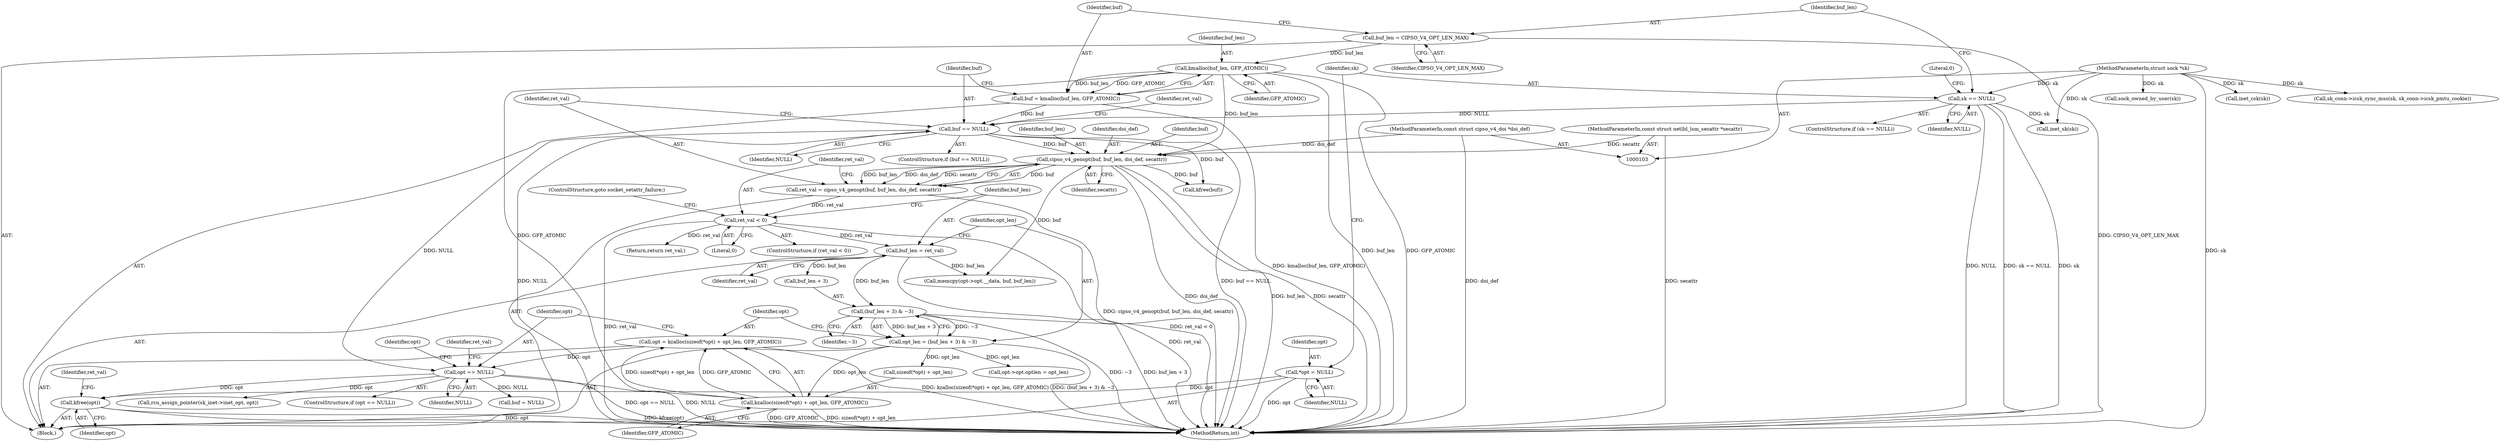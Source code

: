 digraph "0_linux_f6d8bd051c391c1c0458a30b2a7abcd939329259_10@API" {
"1000283" [label="(Call,kfree(opt))"];
"1000121" [label="(Call,*opt = NULL)"];
"1000182" [label="(Call,opt == NULL)"];
"1000172" [label="(Call,opt = kzalloc(sizeof(*opt) + opt_len, GFP_ATOMIC))"];
"1000174" [label="(Call,kzalloc(sizeof(*opt) + opt_len, GFP_ATOMIC))"];
"1000165" [label="(Call,opt_len = (buf_len + 3) & ~3)"];
"1000167" [label="(Call,(buf_len + 3) & ~3)"];
"1000162" [label="(Call,buf_len = ret_val)"];
"1000158" [label="(Call,ret_val < 0)"];
"1000150" [label="(Call,ret_val = cipso_v4_genopt(buf, buf_len, doi_def, secattr))"];
"1000152" [label="(Call,cipso_v4_genopt(buf, buf_len, doi_def, secattr))"];
"1000141" [label="(Call,buf == NULL)"];
"1000135" [label="(Call,buf = kmalloc(buf_len, GFP_ATOMIC))"];
"1000137" [label="(Call,kmalloc(buf_len, GFP_ATOMIC))"];
"1000132" [label="(Call,buf_len = CIPSO_V4_OPT_LEN_MAX)"];
"1000127" [label="(Call,sk == NULL)"];
"1000104" [label="(MethodParameterIn,struct sock *sk)"];
"1000105" [label="(MethodParameterIn,const struct cipso_v4_doi *doi_def)"];
"1000106" [label="(MethodParameterIn,const struct netlbl_lsm_secattr *secattr)"];
"1000168" [label="(Call,buf_len + 3)"];
"1000128" [label="(Identifier,sk)"];
"1000154" [label="(Identifier,buf_len)"];
"1000142" [label="(Identifier,buf)"];
"1000135" [label="(Call,buf = kmalloc(buf_len, GFP_ATOMIC))"];
"1000287" [label="(MethodReturn,int)"];
"1000260" [label="(Call,sk_conn->icsk_sync_mss(sk, sk_conn->icsk_pmtu_cookie))"];
"1000138" [label="(Identifier,buf_len)"];
"1000175" [label="(Call,sizeof(*opt) + opt_len)"];
"1000182" [label="(Call,opt == NULL)"];
"1000163" [label="(Identifier,buf_len)"];
"1000229" [label="(Call,sock_owned_by_user(sk))"];
"1000155" [label="(Identifier,doi_def)"];
"1000122" [label="(Identifier,opt)"];
"1000216" [label="(Call,buf = NULL)"];
"1000139" [label="(Identifier,GFP_ATOMIC)"];
"1000174" [label="(Call,kzalloc(sizeof(*opt) + opt_len, GFP_ATOMIC))"];
"1000171" [label="(Identifier,~3)"];
"1000166" [label="(Identifier,opt_len)"];
"1000152" [label="(Call,cipso_v4_genopt(buf, buf_len, doi_def, secattr))"];
"1000159" [label="(Identifier,ret_val)"];
"1000140" [label="(ControlStructure,if (buf == NULL))"];
"1000162" [label="(Call,buf_len = ret_val)"];
"1000265" [label="(Call,rcu_assign_pointer(sk_inet->inet_opt, opt))"];
"1000187" [label="(Identifier,ret_val)"];
"1000284" [label="(Identifier,opt)"];
"1000181" [label="(ControlStructure,if (opt == NULL))"];
"1000180" [label="(Identifier,GFP_ATOMIC)"];
"1000161" [label="(ControlStructure,goto socket_setattr_failure;)"];
"1000151" [label="(Identifier,ret_val)"];
"1000285" [label="(Return,return ret_val;)"];
"1000131" [label="(Literal,0)"];
"1000281" [label="(Call,kfree(buf))"];
"1000104" [label="(MethodParameterIn,struct sock *sk)"];
"1000153" [label="(Identifier,buf)"];
"1000143" [label="(Identifier,NULL)"];
"1000107" [label="(Block,)"];
"1000160" [label="(Literal,0)"];
"1000150" [label="(Call,ret_val = cipso_v4_genopt(buf, buf_len, doi_def, secattr))"];
"1000137" [label="(Call,kmalloc(buf_len, GFP_ATOMIC))"];
"1000173" [label="(Identifier,opt)"];
"1000164" [label="(Identifier,ret_val)"];
"1000238" [label="(Call,inet_csk(sk))"];
"1000127" [label="(Call,sk == NULL)"];
"1000132" [label="(Call,buf_len = CIPSO_V4_OPT_LEN_MAX)"];
"1000165" [label="(Call,opt_len = (buf_len + 3) & ~3)"];
"1000221" [label="(Call,inet_sk(sk))"];
"1000199" [label="(Call,opt->opt.optlen = opt_len)"];
"1000146" [label="(Identifier,ret_val)"];
"1000141" [label="(Call,buf == NULL)"];
"1000121" [label="(Call,*opt = NULL)"];
"1000156" [label="(Identifier,secattr)"];
"1000286" [label="(Identifier,ret_val)"];
"1000194" [label="(Identifier,opt)"];
"1000105" [label="(MethodParameterIn,const struct cipso_v4_doi *doi_def)"];
"1000106" [label="(MethodParameterIn,const struct netlbl_lsm_secattr *secattr)"];
"1000283" [label="(Call,kfree(opt))"];
"1000123" [label="(Identifier,NULL)"];
"1000184" [label="(Identifier,NULL)"];
"1000158" [label="(Call,ret_val < 0)"];
"1000191" [label="(Call,memcpy(opt->opt.__data, buf, buf_len))"];
"1000136" [label="(Identifier,buf)"];
"1000133" [label="(Identifier,buf_len)"];
"1000126" [label="(ControlStructure,if (sk == NULL))"];
"1000183" [label="(Identifier,opt)"];
"1000167" [label="(Call,(buf_len + 3) & ~3)"];
"1000157" [label="(ControlStructure,if (ret_val < 0))"];
"1000134" [label="(Identifier,CIPSO_V4_OPT_LEN_MAX)"];
"1000129" [label="(Identifier,NULL)"];
"1000172" [label="(Call,opt = kzalloc(sizeof(*opt) + opt_len, GFP_ATOMIC))"];
"1000283" -> "1000107"  [label="AST: "];
"1000283" -> "1000284"  [label="CFG: "];
"1000284" -> "1000283"  [label="AST: "];
"1000286" -> "1000283"  [label="CFG: "];
"1000283" -> "1000287"  [label="DDG: opt"];
"1000283" -> "1000287"  [label="DDG: kfree(opt)"];
"1000121" -> "1000283"  [label="DDG: opt"];
"1000182" -> "1000283"  [label="DDG: opt"];
"1000121" -> "1000107"  [label="AST: "];
"1000121" -> "1000123"  [label="CFG: "];
"1000122" -> "1000121"  [label="AST: "];
"1000123" -> "1000121"  [label="AST: "];
"1000128" -> "1000121"  [label="CFG: "];
"1000121" -> "1000287"  [label="DDG: opt"];
"1000182" -> "1000181"  [label="AST: "];
"1000182" -> "1000184"  [label="CFG: "];
"1000183" -> "1000182"  [label="AST: "];
"1000184" -> "1000182"  [label="AST: "];
"1000187" -> "1000182"  [label="CFG: "];
"1000194" -> "1000182"  [label="CFG: "];
"1000182" -> "1000287"  [label="DDG: opt == NULL"];
"1000182" -> "1000287"  [label="DDG: NULL"];
"1000172" -> "1000182"  [label="DDG: opt"];
"1000141" -> "1000182"  [label="DDG: NULL"];
"1000182" -> "1000216"  [label="DDG: NULL"];
"1000182" -> "1000265"  [label="DDG: opt"];
"1000172" -> "1000107"  [label="AST: "];
"1000172" -> "1000174"  [label="CFG: "];
"1000173" -> "1000172"  [label="AST: "];
"1000174" -> "1000172"  [label="AST: "];
"1000183" -> "1000172"  [label="CFG: "];
"1000172" -> "1000287"  [label="DDG: kzalloc(sizeof(*opt) + opt_len, GFP_ATOMIC)"];
"1000174" -> "1000172"  [label="DDG: sizeof(*opt) + opt_len"];
"1000174" -> "1000172"  [label="DDG: GFP_ATOMIC"];
"1000174" -> "1000180"  [label="CFG: "];
"1000175" -> "1000174"  [label="AST: "];
"1000180" -> "1000174"  [label="AST: "];
"1000174" -> "1000287"  [label="DDG: GFP_ATOMIC"];
"1000174" -> "1000287"  [label="DDG: sizeof(*opt) + opt_len"];
"1000165" -> "1000174"  [label="DDG: opt_len"];
"1000137" -> "1000174"  [label="DDG: GFP_ATOMIC"];
"1000165" -> "1000107"  [label="AST: "];
"1000165" -> "1000167"  [label="CFG: "];
"1000166" -> "1000165"  [label="AST: "];
"1000167" -> "1000165"  [label="AST: "];
"1000173" -> "1000165"  [label="CFG: "];
"1000165" -> "1000287"  [label="DDG: (buf_len + 3) & ~3"];
"1000167" -> "1000165"  [label="DDG: buf_len + 3"];
"1000167" -> "1000165"  [label="DDG: ~3"];
"1000165" -> "1000175"  [label="DDG: opt_len"];
"1000165" -> "1000199"  [label="DDG: opt_len"];
"1000167" -> "1000171"  [label="CFG: "];
"1000168" -> "1000167"  [label="AST: "];
"1000171" -> "1000167"  [label="AST: "];
"1000167" -> "1000287"  [label="DDG: buf_len + 3"];
"1000167" -> "1000287"  [label="DDG: ~3"];
"1000162" -> "1000167"  [label="DDG: buf_len"];
"1000162" -> "1000107"  [label="AST: "];
"1000162" -> "1000164"  [label="CFG: "];
"1000163" -> "1000162"  [label="AST: "];
"1000164" -> "1000162"  [label="AST: "];
"1000166" -> "1000162"  [label="CFG: "];
"1000162" -> "1000287"  [label="DDG: ret_val"];
"1000158" -> "1000162"  [label="DDG: ret_val"];
"1000162" -> "1000168"  [label="DDG: buf_len"];
"1000162" -> "1000191"  [label="DDG: buf_len"];
"1000158" -> "1000157"  [label="AST: "];
"1000158" -> "1000160"  [label="CFG: "];
"1000159" -> "1000158"  [label="AST: "];
"1000160" -> "1000158"  [label="AST: "];
"1000161" -> "1000158"  [label="CFG: "];
"1000163" -> "1000158"  [label="CFG: "];
"1000158" -> "1000287"  [label="DDG: ret_val"];
"1000158" -> "1000287"  [label="DDG: ret_val < 0"];
"1000150" -> "1000158"  [label="DDG: ret_val"];
"1000158" -> "1000285"  [label="DDG: ret_val"];
"1000150" -> "1000107"  [label="AST: "];
"1000150" -> "1000152"  [label="CFG: "];
"1000151" -> "1000150"  [label="AST: "];
"1000152" -> "1000150"  [label="AST: "];
"1000159" -> "1000150"  [label="CFG: "];
"1000150" -> "1000287"  [label="DDG: cipso_v4_genopt(buf, buf_len, doi_def, secattr)"];
"1000152" -> "1000150"  [label="DDG: buf"];
"1000152" -> "1000150"  [label="DDG: buf_len"];
"1000152" -> "1000150"  [label="DDG: doi_def"];
"1000152" -> "1000150"  [label="DDG: secattr"];
"1000152" -> "1000156"  [label="CFG: "];
"1000153" -> "1000152"  [label="AST: "];
"1000154" -> "1000152"  [label="AST: "];
"1000155" -> "1000152"  [label="AST: "];
"1000156" -> "1000152"  [label="AST: "];
"1000152" -> "1000287"  [label="DDG: doi_def"];
"1000152" -> "1000287"  [label="DDG: buf_len"];
"1000152" -> "1000287"  [label="DDG: secattr"];
"1000141" -> "1000152"  [label="DDG: buf"];
"1000137" -> "1000152"  [label="DDG: buf_len"];
"1000105" -> "1000152"  [label="DDG: doi_def"];
"1000106" -> "1000152"  [label="DDG: secattr"];
"1000152" -> "1000191"  [label="DDG: buf"];
"1000152" -> "1000281"  [label="DDG: buf"];
"1000141" -> "1000140"  [label="AST: "];
"1000141" -> "1000143"  [label="CFG: "];
"1000142" -> "1000141"  [label="AST: "];
"1000143" -> "1000141"  [label="AST: "];
"1000146" -> "1000141"  [label="CFG: "];
"1000151" -> "1000141"  [label="CFG: "];
"1000141" -> "1000287"  [label="DDG: buf == NULL"];
"1000141" -> "1000287"  [label="DDG: NULL"];
"1000135" -> "1000141"  [label="DDG: buf"];
"1000127" -> "1000141"  [label="DDG: NULL"];
"1000141" -> "1000281"  [label="DDG: buf"];
"1000135" -> "1000107"  [label="AST: "];
"1000135" -> "1000137"  [label="CFG: "];
"1000136" -> "1000135"  [label="AST: "];
"1000137" -> "1000135"  [label="AST: "];
"1000142" -> "1000135"  [label="CFG: "];
"1000135" -> "1000287"  [label="DDG: kmalloc(buf_len, GFP_ATOMIC)"];
"1000137" -> "1000135"  [label="DDG: buf_len"];
"1000137" -> "1000135"  [label="DDG: GFP_ATOMIC"];
"1000137" -> "1000139"  [label="CFG: "];
"1000138" -> "1000137"  [label="AST: "];
"1000139" -> "1000137"  [label="AST: "];
"1000137" -> "1000287"  [label="DDG: GFP_ATOMIC"];
"1000137" -> "1000287"  [label="DDG: buf_len"];
"1000132" -> "1000137"  [label="DDG: buf_len"];
"1000132" -> "1000107"  [label="AST: "];
"1000132" -> "1000134"  [label="CFG: "];
"1000133" -> "1000132"  [label="AST: "];
"1000134" -> "1000132"  [label="AST: "];
"1000136" -> "1000132"  [label="CFG: "];
"1000132" -> "1000287"  [label="DDG: CIPSO_V4_OPT_LEN_MAX"];
"1000127" -> "1000126"  [label="AST: "];
"1000127" -> "1000129"  [label="CFG: "];
"1000128" -> "1000127"  [label="AST: "];
"1000129" -> "1000127"  [label="AST: "];
"1000131" -> "1000127"  [label="CFG: "];
"1000133" -> "1000127"  [label="CFG: "];
"1000127" -> "1000287"  [label="DDG: NULL"];
"1000127" -> "1000287"  [label="DDG: sk == NULL"];
"1000127" -> "1000287"  [label="DDG: sk"];
"1000104" -> "1000127"  [label="DDG: sk"];
"1000127" -> "1000221"  [label="DDG: sk"];
"1000104" -> "1000103"  [label="AST: "];
"1000104" -> "1000287"  [label="DDG: sk"];
"1000104" -> "1000221"  [label="DDG: sk"];
"1000104" -> "1000229"  [label="DDG: sk"];
"1000104" -> "1000238"  [label="DDG: sk"];
"1000104" -> "1000260"  [label="DDG: sk"];
"1000105" -> "1000103"  [label="AST: "];
"1000105" -> "1000287"  [label="DDG: doi_def"];
"1000106" -> "1000103"  [label="AST: "];
"1000106" -> "1000287"  [label="DDG: secattr"];
}
